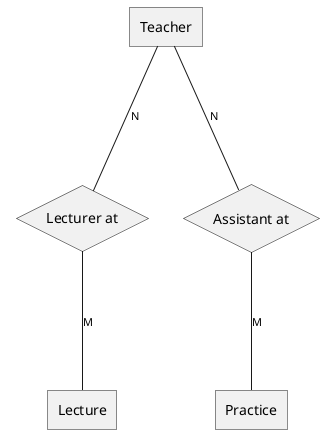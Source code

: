 @startchen

entity Teacher {
}

entity Lecture {
}

entity Practice {
}

relationship "Lecturer at" as LecturerAt {
}

relationship "Assistant at" as AssistantrAt {
}

Teacher -N- LecturerAt
LecturerAt -M- Lecture

Teacher -N- AssistantrAt
AssistantrAt -M- Practice

@endchen